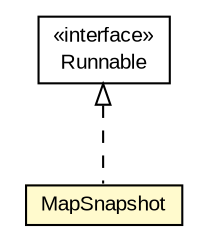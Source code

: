 #!/usr/local/bin/dot
#
# Class diagram 
# Generated by UMLGraph version R5_6-24-gf6e263 (http://www.umlgraph.org/)
#

digraph G {
	edge [fontname="arial",fontsize=10,labelfontname="arial",labelfontsize=10];
	node [fontname="arial",fontsize=10,shape=plaintext];
	nodesep=0.25;
	ranksep=0.5;
	// org.osmdroid.views.drawing.MapSnapshot
	c30433 [label=<<table title="org.osmdroid.views.drawing.MapSnapshot" border="0" cellborder="1" cellspacing="0" cellpadding="2" port="p" bgcolor="lemonChiffon" href="./MapSnapshot.html">
		<tr><td><table border="0" cellspacing="0" cellpadding="1">
<tr><td align="center" balign="center"> MapSnapshot </td></tr>
		</table></td></tr>
		</table>>, URL="./MapSnapshot.html", fontname="arial", fontcolor="black", fontsize=10.0];
	//org.osmdroid.views.drawing.MapSnapshot implements java.lang.Runnable
	c30530:p -> c30433:p [dir=back,arrowtail=empty,style=dashed];
	// java.lang.Runnable
	c30530 [label=<<table title="java.lang.Runnable" border="0" cellborder="1" cellspacing="0" cellpadding="2" port="p" href="http://java.sun.com/j2se/1.4.2/docs/api/java/lang/Runnable.html">
		<tr><td><table border="0" cellspacing="0" cellpadding="1">
<tr><td align="center" balign="center"> &#171;interface&#187; </td></tr>
<tr><td align="center" balign="center"> Runnable </td></tr>
		</table></td></tr>
		</table>>, URL="http://java.sun.com/j2se/1.4.2/docs/api/java/lang/Runnable.html", fontname="arial", fontcolor="black", fontsize=10.0];
}

